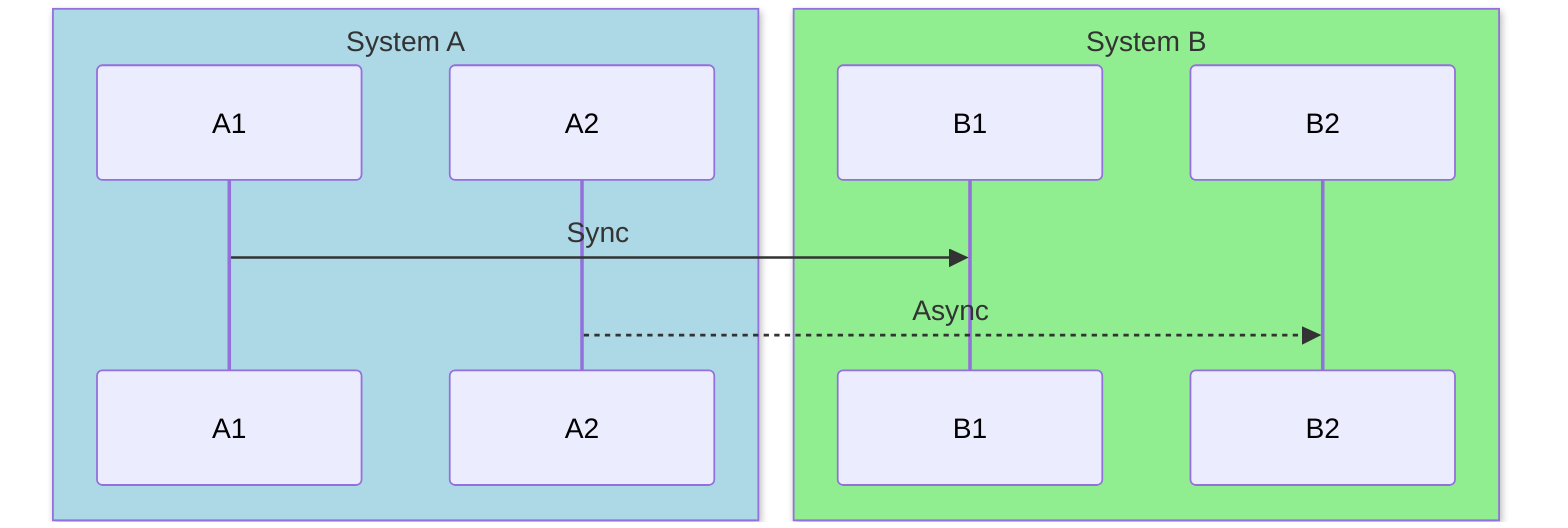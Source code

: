 sequenceDiagram
  box LightBlue System A
    participant A1
    participant A2
  end
  box LightGreen System B
    participant B1
    participant B2
  end
  A1->>B1: Sync
  A2-->>B2: Async